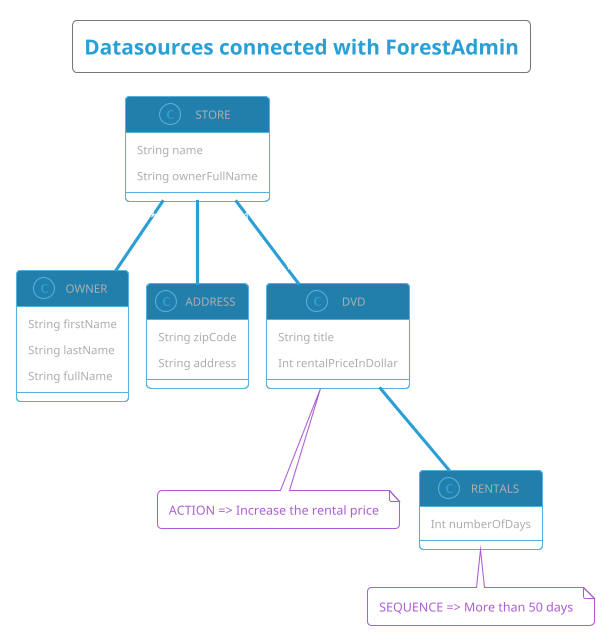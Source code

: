 @startuml
!pragma layout smetana
!theme cyborg-outline

title: Datasources connected with ForestAdmin

class STORE {
  String name
  String ownerFullName
}

class OWNER {
  String firstName
  String lastName
  String fullName
}

class ADDRESS {
  String zipCode
  String address
}

class DVD {
  String title
  Int rentalPriceInDollar
}
class DVD
note bottom: ACTION => Increase the rental price

class RENTALS {
  Int numberOfDays
}
class RENTALS
note bottom: SEQUENCE => More than 50 days

STORE "*" -- "1" OWNER : has
STORE "1" -- "*" DVD : has
DVD "*" -- "*" RENTALS : has
STORE "1" -- "1" ADDRESS : has
@enduml
